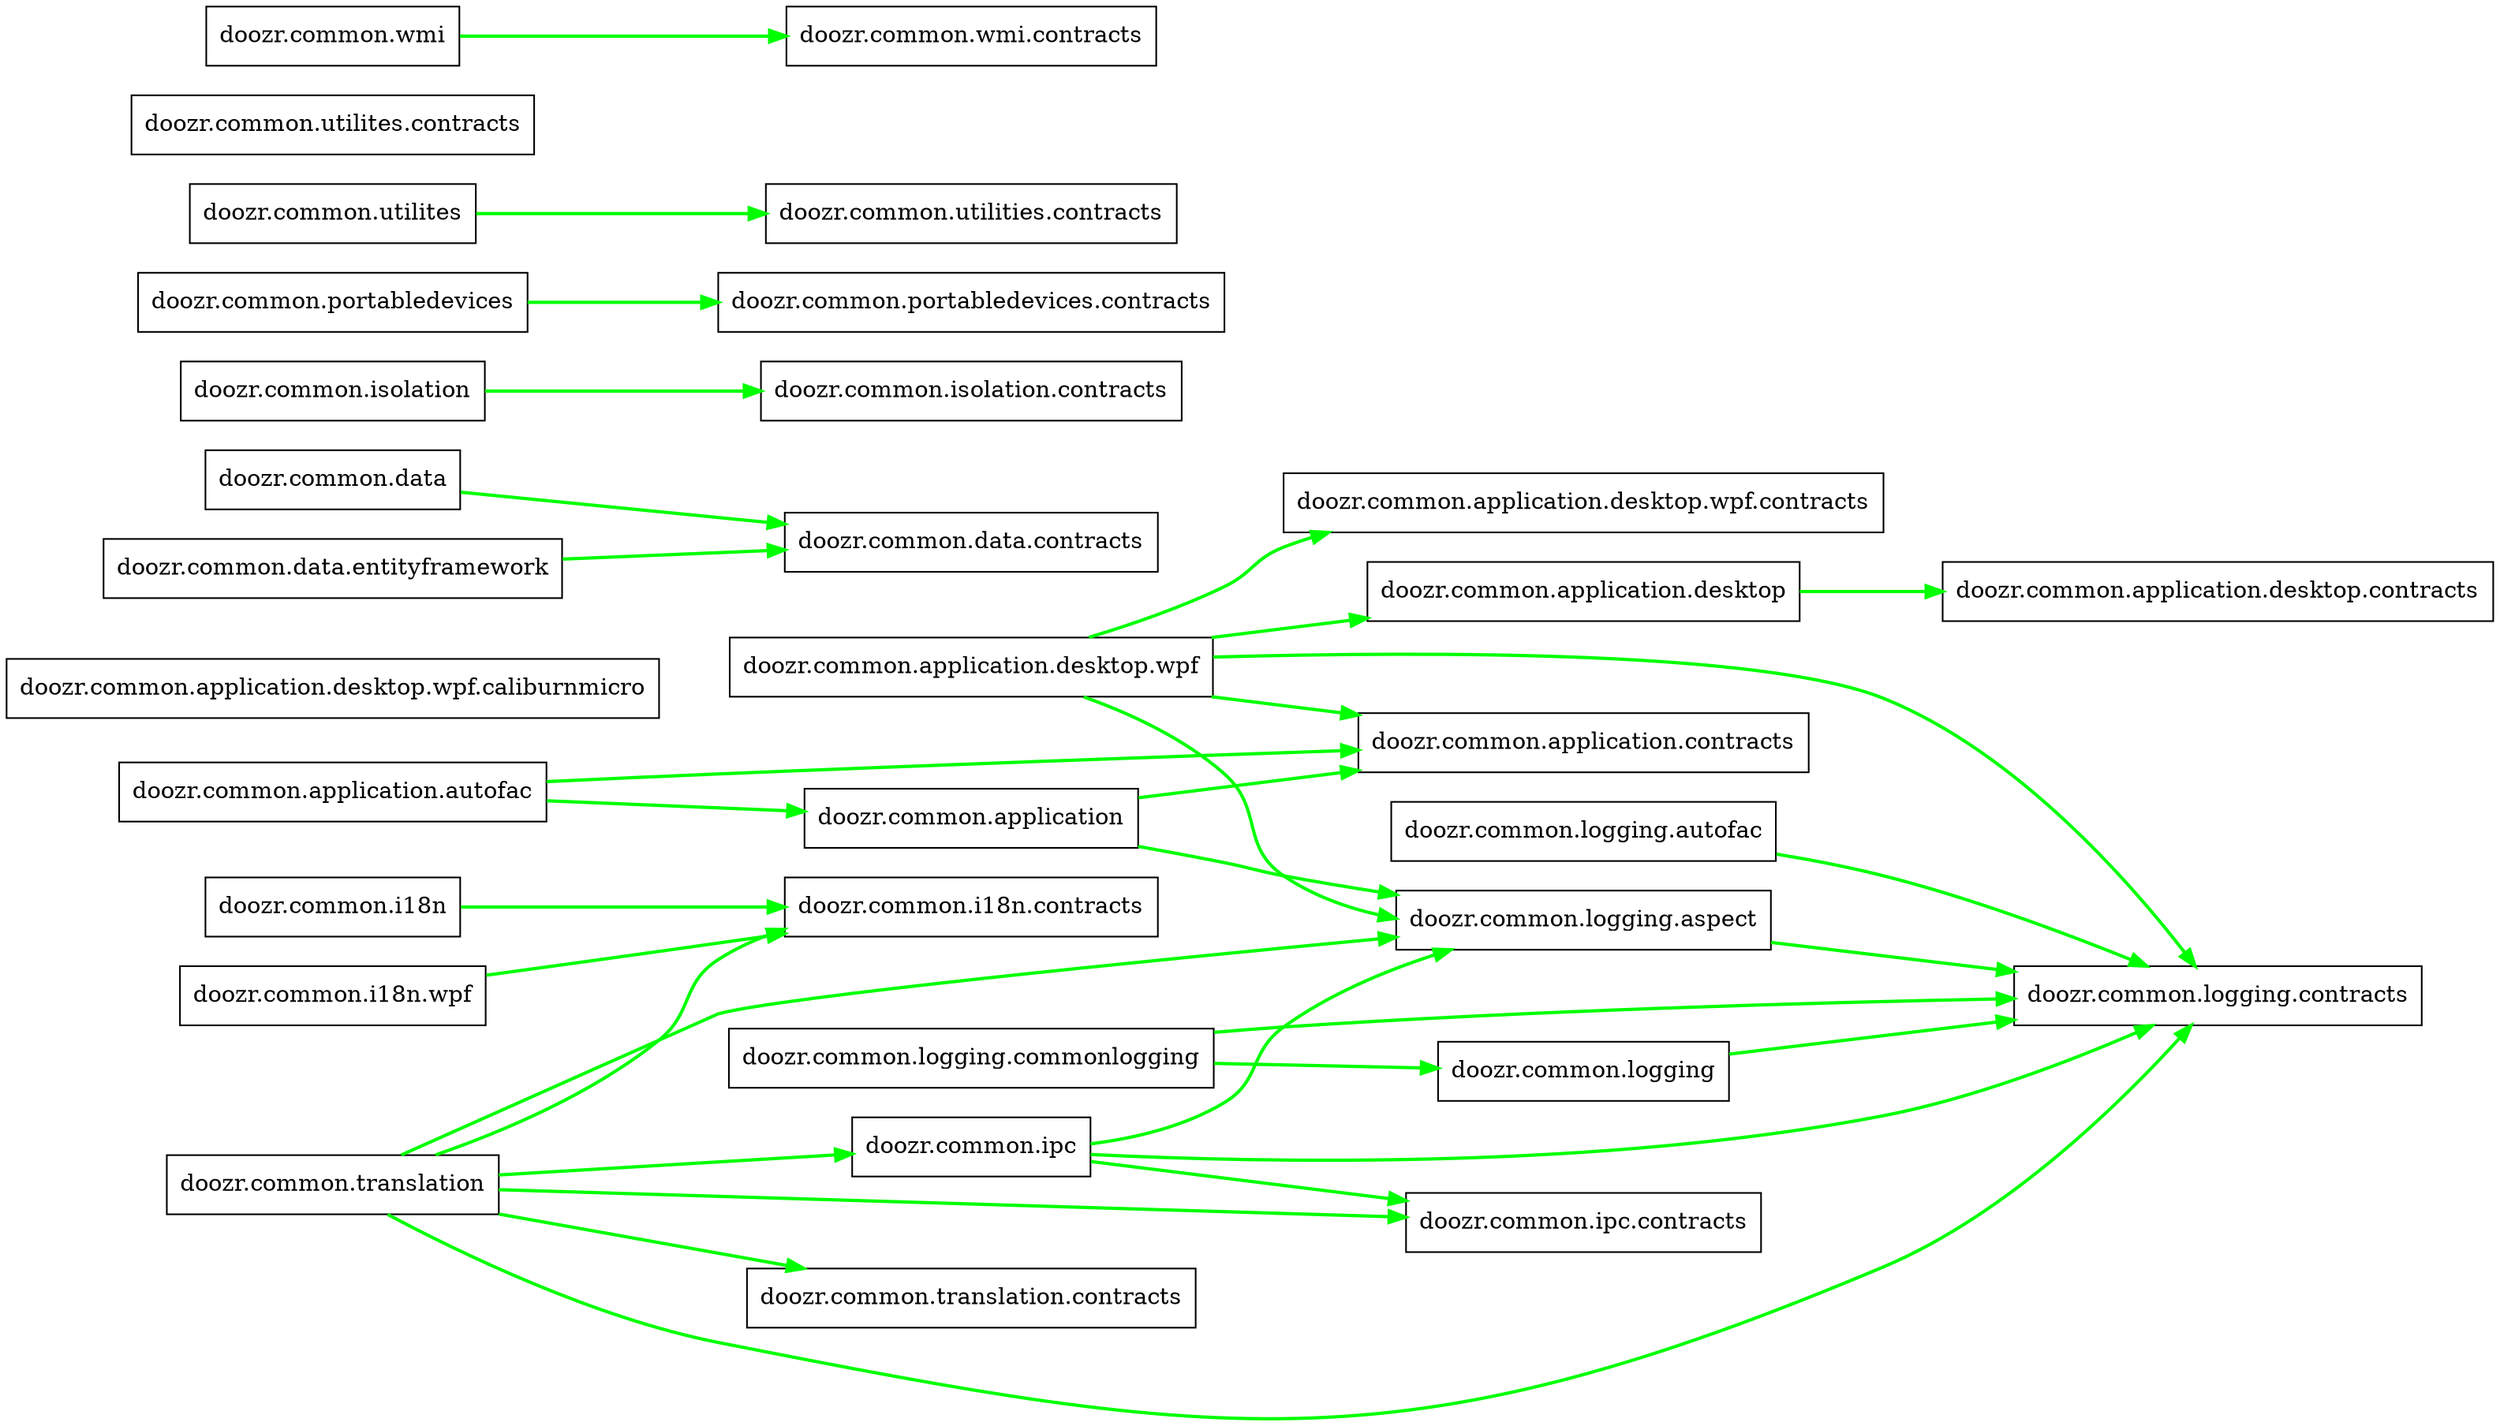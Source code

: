 digraph G {
   rankdir="LR";
   node [shape=box];

   "doozr.common.application"
   "doozr.common.application.autofac"
   "doozr.common.application.contracts"
   "doozr.common.application.desktop"
   "doozr.common.application.desktop.contracts"
   "doozr.common.application.desktop.wpf"
   "doozr.common.application.desktop.wpf.contracts"
   "doozr.common.application.desktop.wpf.caliburnmicro"
   "doozr.common.data"
   "doozr.common.data.contracts"
   "doozr.common.data.entityframework"
   "doozr.common.i18n"
   "doozr.common.i18n.contracts"
   "doozr.common.i18n.wpf"
   "doozr.common.ipc"
   "doozr.common.ipc.contracts"
   "doozr.common.isolation"
   "doozr.common.isolation.contracts"
   "doozr.common.logging"
   "doozr.common.logging.aspect"
   "doozr.common.logging.autofac"
   "doozr.common.logging.commonlogging"
   "doozr.common.logging.contracts"
   "doozr.common.portabledevices"
   "doozr.common.portabledevices.contracts"
   "doozr.common.translation"
   "doozr.common.translation.contracts"
   "doozr.common.utilites"
   "doozr.common.utilites.contracts"
   "doozr.common.wmi"
   "doozr.common.wmi.contracts"
   "doozr.common.application" -> "doozr.common.logging.aspect"[style=bold,color=green];
   "doozr.common.application" -> "doozr.common.application.contracts"[style=bold,color=green];
   "doozr.common.application.autofac" -> "doozr.common.application.contracts"[style=bold,color=green];
   "doozr.common.application.autofac" -> "doozr.common.application"[style=bold,color=green];
   "doozr.common.application.desktop" -> "doozr.common.application.desktop.contracts"[style=bold,color=green];
   "doozr.common.application.desktop.wpf" -> "doozr.common.application.contracts"[style=bold,color=green];
   "doozr.common.application.desktop.wpf" -> "doozr.common.application.desktop.wpf.contracts"[style=bold,color=green];
   "doozr.common.application.desktop.wpf" -> "doozr.common.application.desktop"[style=bold,color=green];
   "doozr.common.application.desktop.wpf" -> "doozr.common.logging.contracts"[style=bold,color=green];
   "doozr.common.application.desktop.wpf" -> "doozr.common.logging.aspect"[style=bold,color=green];
   "doozr.common.data" -> "doozr.common.data.contracts"[style=bold,color=green];
   "doozr.common.data.entityframework" -> "doozr.common.data.contracts"[style=bold,color=green];
   "doozr.common.i18n" -> "doozr.common.i18n.contracts"[style=bold,color=green];
   "doozr.common.i18n.wpf" -> "doozr.common.i18n.contracts"[style=bold,color=green];
   "doozr.common.ipc" -> "doozr.common.logging.contracts"[style=bold,color=green];
   "doozr.common.ipc" -> "doozr.common.logging.aspect"[style=bold,color=green];
   "doozr.common.ipc" -> "doozr.common.ipc.contracts"[style=bold,color=green];
   "doozr.common.isolation" -> "doozr.common.isolation.contracts"[style=bold,color=green];
   "doozr.common.logging" -> "doozr.common.logging.contracts"[style=bold,color=green];
   "doozr.common.logging.aspect" -> "doozr.common.logging.contracts"[style=bold,color=green];
   "doozr.common.logging.autofac" -> "doozr.common.logging.contracts"[style=bold,color=green];
   "doozr.common.logging.commonlogging" -> "doozr.common.logging"[style=bold,color=green];
   "doozr.common.logging.commonlogging" -> "doozr.common.logging.contracts"[style=bold,color=green];
   "doozr.common.portabledevices" -> "doozr.common.portabledevices.contracts"[style=bold,color=green];
   "doozr.common.translation" -> "doozr.common.translation.contracts"[style=bold,color=green];
   "doozr.common.translation" -> "doozr.common.i18n.contracts"[style=bold,color=green];
   "doozr.common.translation" -> "doozr.common.ipc.contracts"[style=bold,color=green];
   "doozr.common.translation" -> "doozr.common.ipc"[style=bold,color=green];
   "doozr.common.translation" -> "doozr.common.logging.aspect"[style=bold,color=green];
   "doozr.common.translation" -> "doozr.common.logging.contracts"[style=bold,color=green];
   "doozr.common.utilites" -> "doozr.common.utilities.contracts"[style=bold,color=green];
   "doozr.common.wmi" -> "doozr.common.wmi.contracts"[style=bold,color=green];
}

